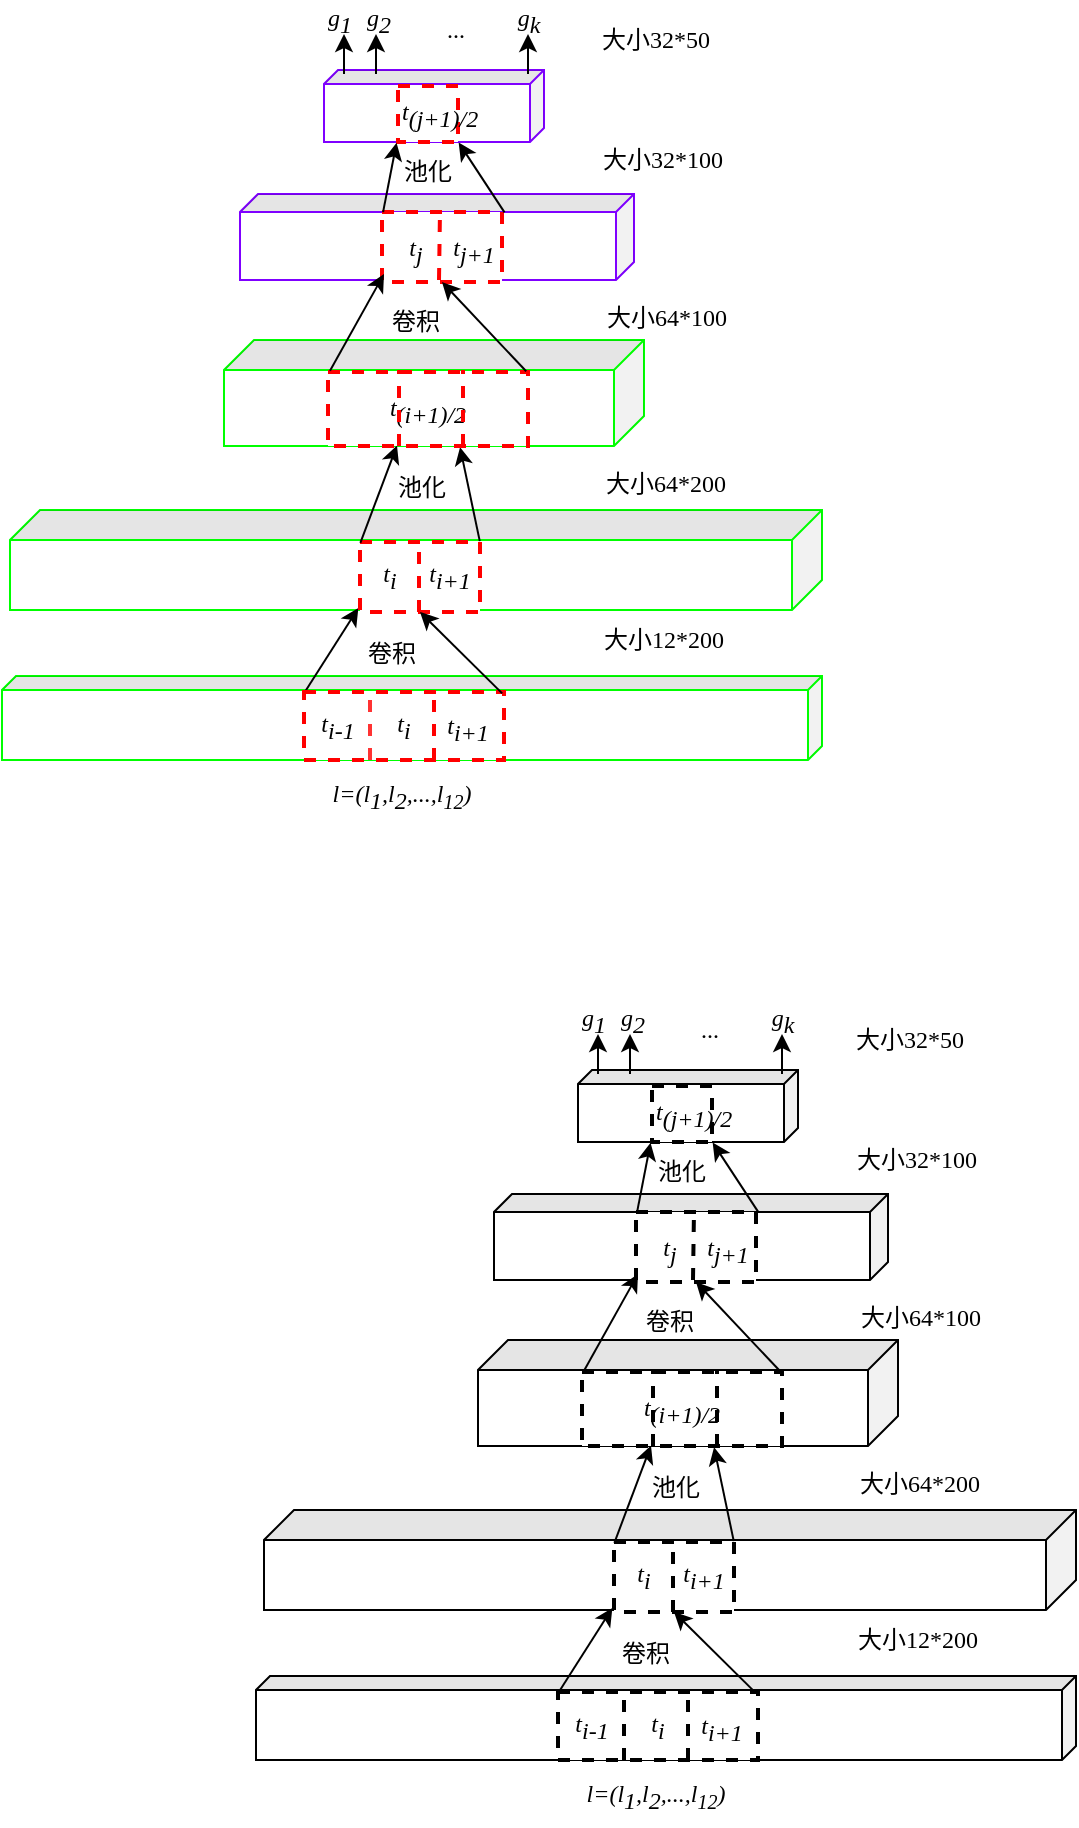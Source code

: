 <mxfile version="12.3.3" type="github" pages="1">
  <diagram id="xomN25JMLdnJ_QrAI-wc" name="Page-1">
    <mxGraphModel dx="1019" dy="519" grid="1" gridSize="10" guides="1" tooltips="1" connect="1" arrows="1" fold="1" page="1" pageScale="1" pageWidth="827" pageHeight="1169" math="0" shadow="0">
      <root>
        <mxCell id="0"/>
        <mxCell id="1" parent="0"/>
        <mxCell id="jfBKxEfQu9cr7d7Tc6k2-1" value="" style="shape=cube;whiteSpace=wrap;html=1;boundedLbl=1;backgroundOutline=1;darkOpacity=0.05;darkOpacity2=0.1;direction=south;size=7;fontFamily=Times New Roman;strokeColor=#000000;fontSize=12;" parent="1" vertex="1">
          <mxGeometry x="324" y="1578" width="410" height="42" as="geometry"/>
        </mxCell>
        <mxCell id="jfBKxEfQu9cr7d7Tc6k2-2" value="" style="shape=cube;whiteSpace=wrap;html=1;boundedLbl=1;backgroundOutline=1;darkOpacity=0.05;darkOpacity2=0.1;direction=south;size=15;fontFamily=Times New Roman;strokeColor=#000000;fontSize=12;" parent="1" vertex="1">
          <mxGeometry x="328" y="1495" width="406" height="50" as="geometry"/>
        </mxCell>
        <mxCell id="jfBKxEfQu9cr7d7Tc6k2-3" value="" style="endArrow=classic;html=1;fontFamily=Times New Roman;exitX=-0.003;exitY=0.033;exitDx=0;exitDy=0;exitPerimeter=0;entryX=0.98;entryY=0.571;entryDx=0;entryDy=0;entryPerimeter=0;fontSize=12;strokeColor=#000000;" parent="1" source="jfBKxEfQu9cr7d7Tc6k2-5" target="jfBKxEfQu9cr7d7Tc6k2-2" edge="1">
          <mxGeometry width="50" height="50" relative="1" as="geometry">
            <mxPoint x="475.2" y="1603.884" as="sourcePoint"/>
            <mxPoint x="504" y="1556" as="targetPoint"/>
          </mxGeometry>
        </mxCell>
        <mxCell id="jfBKxEfQu9cr7d7Tc6k2-5" value="&lt;i style=&quot;font-size: 12px;&quot;&gt;t&lt;sub style=&quot;font-size: 12px;&quot;&gt;i&lt;/sub&gt;&lt;/i&gt;" style="rounded=0;whiteSpace=wrap;html=1;dashed=1;fontFamily=Times New Roman;fontSize=12;strokeColor=#000000;strokeWidth=2;" parent="1" vertex="1">
          <mxGeometry x="475" y="1586" width="100" height="34" as="geometry"/>
        </mxCell>
        <mxCell id="jfBKxEfQu9cr7d7Tc6k2-18" value="&lt;font style=&quot;font-size: 12px;&quot;&gt;卷积&lt;/font&gt;" style="text;html=1;resizable=0;points=[];autosize=1;align=left;verticalAlign=top;spacingTop=-4;fontFamily=Times New Roman;fontSize=12;strokeColor=none;" parent="1" vertex="1">
          <mxGeometry x="505" y="1557" width="40" height="10" as="geometry"/>
        </mxCell>
        <mxCell id="jfBKxEfQu9cr7d7Tc6k2-20" value="" style="shape=cube;whiteSpace=wrap;html=1;boundedLbl=1;backgroundOutline=1;darkOpacity=0.05;darkOpacity2=0.1;direction=south;size=15;fontFamily=Times New Roman;fontSize=12;strokeColor=#000000;" parent="1" vertex="1">
          <mxGeometry x="435" y="1410" width="210" height="53" as="geometry"/>
        </mxCell>
        <mxCell id="jfBKxEfQu9cr7d7Tc6k2-22" value="" style="rounded=0;whiteSpace=wrap;html=1;dashed=1;fontFamily=Times New Roman;fontSize=12;strokeColor=#000000;strokeWidth=2;" parent="1" vertex="1">
          <mxGeometry x="503" y="1511" width="60" height="35" as="geometry"/>
        </mxCell>
        <mxCell id="jfBKxEfQu9cr7d7Tc6k2-23" value="" style="endArrow=none;dashed=1;html=1;fontFamily=Times New Roman;fontSize=12;strokeColor=#000000;strokeWidth=2;" parent="1" edge="1">
          <mxGeometry width="50" height="50" relative="1" as="geometry">
            <mxPoint x="532.5" y="1546" as="sourcePoint"/>
            <mxPoint x="532.5" y="1511" as="targetPoint"/>
          </mxGeometry>
        </mxCell>
        <mxCell id="jfBKxEfQu9cr7d7Tc6k2-27" value="&lt;font style=&quot;font-size: 12px;&quot;&gt;池化&lt;/font&gt;" style="text;html=1;resizable=0;points=[];autosize=1;align=left;verticalAlign=top;spacingTop=-4;fontFamily=Times New Roman;fontSize=12;strokeColor=none;" parent="1" vertex="1">
          <mxGeometry x="519.5" y="1474" width="40" height="10" as="geometry"/>
        </mxCell>
        <mxCell id="jfBKxEfQu9cr7d7Tc6k2-28" value="&lt;i style=&quot;font-size: 12px;&quot;&gt;t&lt;sub style=&quot;font-size: 12px;&quot;&gt;i-1&lt;/sub&gt;&lt;/i&gt;" style="text;html=1;strokeColor=none;fillColor=none;align=center;verticalAlign=middle;whiteSpace=wrap;rounded=0;dashed=1;fontFamily=Times New Roman;fontSize=12;" parent="1" vertex="1">
          <mxGeometry x="471.5" y="1593" width="40" height="20" as="geometry"/>
        </mxCell>
        <mxCell id="jfBKxEfQu9cr7d7Tc6k2-34" value="&lt;i style=&quot;font-size: 12px;&quot;&gt;t&lt;sub style=&quot;font-size: 12px;&quot;&gt;i&lt;/sub&gt;&lt;/i&gt;" style="text;html=1;strokeColor=none;fillColor=none;align=center;verticalAlign=middle;whiteSpace=wrap;rounded=0;dashed=1;fontFamily=Times New Roman;fontSize=12;" parent="1" vertex="1">
          <mxGeometry x="513" y="1518" width="10" height="20" as="geometry"/>
        </mxCell>
        <mxCell id="GcitMClPT5unUkETLewl-24" value="&lt;i style=&quot;font-size: 12px;&quot;&gt;t&lt;sub style=&quot;font-size: 12px;&quot;&gt;i+1&lt;/sub&gt;&lt;/i&gt;" style="text;html=1;strokeColor=none;fillColor=none;align=center;verticalAlign=middle;whiteSpace=wrap;rounded=0;dashed=1;fontFamily=Times New Roman;fontSize=12;" parent="1" vertex="1">
          <mxGeometry x="543" y="1518" width="10" height="20" as="geometry"/>
        </mxCell>
        <mxCell id="jfBKxEfQu9cr7d7Tc6k2-53" value="&lt;font style=&quot;font-size: 12px&quot;&gt;&lt;font style=&quot;font-size: 12px&quot;&gt;&lt;i style=&quot;font-size: 12px&quot;&gt;&lt;span style=&quot;font-size: 12px&quot;&gt;&amp;nbsp;l=(l&lt;/span&gt;&lt;sub style=&quot;font-size: 12px&quot;&gt;1&lt;/sub&gt;&lt;span style=&quot;font-size: 12px&quot;&gt;,l&lt;/span&gt;&lt;sub style=&quot;font-size: 12px&quot;&gt;2&lt;/sub&gt;&lt;span style=&quot;font-size: 12px&quot;&gt;,...,l&lt;/span&gt;&lt;span style=&quot;font-size: 12px&quot;&gt;&lt;sub&gt;12&lt;/sub&gt;&lt;/span&gt;&lt;/i&gt;&lt;/font&gt;&lt;i style=&quot;font-size: 12px&quot;&gt;)&lt;/i&gt;&lt;/font&gt;" style="text;html=1;strokeColor=none;fillColor=none;align=center;verticalAlign=middle;whiteSpace=wrap;rounded=0;dashed=1;fontFamily=Times New Roman;fontSize=12;" parent="1" vertex="1">
          <mxGeometry x="427.5" y="1622" width="189" height="31" as="geometry"/>
        </mxCell>
        <mxCell id="GcitMClPT5unUkETLewl-4" value="" style="endArrow=none;dashed=1;html=1;entryX=0.3;entryY=0;entryDx=0;entryDy=0;entryPerimeter=0;exitX=0.307;exitY=1.035;exitDx=0;exitDy=0;exitPerimeter=0;fontFamily=Times New Roman;fontSize=12;strokeColor=#000000;strokeWidth=2;" parent="1" edge="1">
          <mxGeometry width="50" height="50" relative="1" as="geometry">
            <mxPoint x="508" y="1620" as="sourcePoint"/>
            <mxPoint x="508" y="1585" as="targetPoint"/>
          </mxGeometry>
        </mxCell>
        <mxCell id="GcitMClPT5unUkETLewl-5" value="" style="endArrow=none;dashed=1;html=1;entryX=0.3;entryY=0;entryDx=0;entryDy=0;entryPerimeter=0;fontFamily=Times New Roman;fontSize=12;strokeColor=#000000;strokeWidth=2;" parent="1" edge="1">
          <mxGeometry width="50" height="50" relative="1" as="geometry">
            <mxPoint x="540" y="1620" as="sourcePoint"/>
            <mxPoint x="540" y="1585" as="targetPoint"/>
          </mxGeometry>
        </mxCell>
        <mxCell id="GcitMClPT5unUkETLewl-14" value="" style="endArrow=classic;html=1;fontFamily=Times New Roman;entryX=0.5;entryY=1;entryDx=0;entryDy=0;exitX=0.991;exitY=0.02;exitDx=0;exitDy=0;exitPerimeter=0;fontSize=12;strokeColor=#000000;" parent="1" source="jfBKxEfQu9cr7d7Tc6k2-5" target="jfBKxEfQu9cr7d7Tc6k2-22" edge="1">
          <mxGeometry width="50" height="50" relative="1" as="geometry">
            <mxPoint x="574" y="1594" as="sourcePoint"/>
            <mxPoint x="515" y="1566" as="targetPoint"/>
          </mxGeometry>
        </mxCell>
        <mxCell id="GcitMClPT5unUkETLewl-15" value="" style="endArrow=classic;html=1;fillColor=#ffffff;fontFamily=Times New Roman;fontSize=12;entryX=0.345;entryY=0.992;entryDx=0;entryDy=0;entryPerimeter=0;exitX=0.003;exitY=0.012;exitDx=0;exitDy=0;exitPerimeter=0;strokeColor=#000000;" parent="1" source="jfBKxEfQu9cr7d7Tc6k2-22" target="GcitMClPT5unUkETLewl-33" edge="1">
          <mxGeometry width="50" height="50" relative="1" as="geometry">
            <mxPoint x="503" y="1513" as="sourcePoint"/>
            <mxPoint x="520" y="1463" as="targetPoint"/>
          </mxGeometry>
        </mxCell>
        <mxCell id="GcitMClPT5unUkETLewl-16" value="" style="endArrow=classic;html=1;fillColor=#ffffff;fontFamily=Times New Roman;fontSize=12;entryX=1.011;entryY=0.438;entryDx=0;entryDy=0;entryPerimeter=0;exitX=0.998;exitY=-0.012;exitDx=0;exitDy=0;exitPerimeter=0;strokeColor=#000000;" parent="1" source="jfBKxEfQu9cr7d7Tc6k2-22" target="jfBKxEfQu9cr7d7Tc6k2-20" edge="1">
          <mxGeometry width="50" height="50" relative="1" as="geometry">
            <mxPoint x="654" y="1503" as="sourcePoint"/>
            <mxPoint x="704" y="1453" as="targetPoint"/>
          </mxGeometry>
        </mxCell>
        <mxCell id="GcitMClPT5unUkETLewl-26" value="&lt;i style=&quot;font-size: 12px;&quot;&gt;t&lt;sub style=&quot;font-size: 12px;&quot;&gt;i+1&lt;/sub&gt;&lt;/i&gt;" style="text;html=1;strokeColor=none;fillColor=none;align=center;verticalAlign=middle;whiteSpace=wrap;rounded=0;dashed=1;fontFamily=Times New Roman;fontSize=12;" parent="1" vertex="1">
          <mxGeometry x="552" y="1594" width="10" height="20" as="geometry"/>
        </mxCell>
        <mxCell id="GcitMClPT5unUkETLewl-31" value="" style="shape=cube;whiteSpace=wrap;html=1;boundedLbl=1;backgroundOutline=1;darkOpacity=0.05;darkOpacity2=0.1;direction=south;size=9;fontFamily=Times New Roman;strokeColor=#000000;fontSize=12;" parent="1" vertex="1">
          <mxGeometry x="443" y="1337" width="197" height="43" as="geometry"/>
        </mxCell>
        <mxCell id="GcitMClPT5unUkETLewl-32" value="" style="shape=cube;whiteSpace=wrap;html=1;boundedLbl=1;backgroundOutline=1;darkOpacity=0.05;darkOpacity2=0.1;direction=south;size=7;fontFamily=Times New Roman;strokeColor=#000000;fontSize=12;" parent="1" vertex="1">
          <mxGeometry x="485" y="1275" width="110" height="36" as="geometry"/>
        </mxCell>
        <mxCell id="GcitMClPT5unUkETLewl-33" value="&lt;i style=&quot;font-size: 12px;&quot;&gt;t&lt;/i&gt;&lt;i style=&quot;font-size: 12px;&quot;&gt;&lt;sub style=&quot;font-size: 12px;&quot;&gt;(i+1)/2&lt;/sub&gt;&lt;/i&gt;" style="rounded=0;whiteSpace=wrap;html=1;dashed=1;fontFamily=Times New Roman;fontSize=12;strokeColor=#000000;strokeWidth=2;" parent="1" vertex="1">
          <mxGeometry x="487" y="1426" width="100" height="37" as="geometry"/>
        </mxCell>
        <mxCell id="GcitMClPT5unUkETLewl-35" value="" style="endArrow=none;dashed=1;html=1;entryX=0.3;entryY=0;entryDx=0;entryDy=0;entryPerimeter=0;exitX=0.307;exitY=1.035;exitDx=0;exitDy=0;exitPerimeter=0;fontFamily=Times New Roman;fontSize=12;strokeColor=#000000;strokeWidth=2;" parent="1" edge="1">
          <mxGeometry width="50" height="50" relative="1" as="geometry">
            <mxPoint x="522.5" y="1463" as="sourcePoint"/>
            <mxPoint x="522.5" y="1425" as="targetPoint"/>
          </mxGeometry>
        </mxCell>
        <mxCell id="GcitMClPT5unUkETLewl-36" value="" style="endArrow=none;dashed=1;html=1;entryX=0.3;entryY=0;entryDx=0;entryDy=0;entryPerimeter=0;exitX=0.307;exitY=1.035;exitDx=0;exitDy=0;exitPerimeter=0;fontFamily=Times New Roman;fontSize=12;strokeColor=#000000;strokeWidth=2;" parent="1" edge="1">
          <mxGeometry width="50" height="50" relative="1" as="geometry">
            <mxPoint x="554.5" y="1463" as="sourcePoint"/>
            <mxPoint x="554.5" y="1425" as="targetPoint"/>
          </mxGeometry>
        </mxCell>
        <mxCell id="GcitMClPT5unUkETLewl-39" value="" style="rounded=0;whiteSpace=wrap;html=1;dashed=1;fontFamily=Times New Roman;fontSize=12;strokeColor=#000000;strokeWidth=2;" parent="1" vertex="1">
          <mxGeometry x="514" y="1346" width="60" height="35" as="geometry"/>
        </mxCell>
        <mxCell id="GcitMClPT5unUkETLewl-40" value="" style="endArrow=none;dashed=1;html=1;exitX=0.307;exitY=1.035;exitDx=0;exitDy=0;exitPerimeter=0;fontFamily=Times New Roman;fontSize=12;strokeColor=#000000;strokeWidth=2;" parent="1" edge="1">
          <mxGeometry width="50" height="50" relative="1" as="geometry">
            <mxPoint x="542.5" y="1380" as="sourcePoint"/>
            <mxPoint x="543" y="1345" as="targetPoint"/>
          </mxGeometry>
        </mxCell>
        <mxCell id="GcitMClPT5unUkETLewl-42" value="" style="rounded=0;whiteSpace=wrap;html=1;dashed=1;fontFamily=Times New Roman;fontSize=12;strokeColor=#000000;strokeWidth=2;" parent="1" vertex="1">
          <mxGeometry x="522" y="1283" width="30" height="28" as="geometry"/>
        </mxCell>
        <mxCell id="GcitMClPT5unUkETLewl-43" value="" style="endArrow=classic;html=1;strokeColor=#000000;strokeWidth=1;fillColor=#ffffff;fontFamily=Times New Roman;fontSize=12;exitX=0.01;exitY=-0.017;exitDx=0;exitDy=0;exitPerimeter=0;" parent="1" source="GcitMClPT5unUkETLewl-33" edge="1">
          <mxGeometry width="50" height="50" relative="1" as="geometry">
            <mxPoint x="489" y="1440" as="sourcePoint"/>
            <mxPoint x="515" y="1377" as="targetPoint"/>
          </mxGeometry>
        </mxCell>
        <mxCell id="GcitMClPT5unUkETLewl-44" value="" style="endArrow=classic;html=1;strokeColor=#000000;strokeWidth=1;fillColor=#ffffff;fontFamily=Times New Roman;fontSize=12;entryX=0.5;entryY=1;entryDx=0;entryDy=0;exitX=0.991;exitY=-0.01;exitDx=0;exitDy=0;exitPerimeter=0;" parent="1" source="GcitMClPT5unUkETLewl-33" target="GcitMClPT5unUkETLewl-39" edge="1">
          <mxGeometry width="50" height="50" relative="1" as="geometry">
            <mxPoint x="590" y="1441" as="sourcePoint"/>
            <mxPoint x="394" y="1377" as="targetPoint"/>
          </mxGeometry>
        </mxCell>
        <mxCell id="GcitMClPT5unUkETLewl-45" value="" style="endArrow=classic;html=1;strokeColor=#000000;strokeWidth=1;fillColor=#ffffff;fontFamily=Times New Roman;fontSize=12;exitX=0.009;exitY=0.001;exitDx=0;exitDy=0;exitPerimeter=0;entryX=-0.024;entryY=1.013;entryDx=0;entryDy=0;entryPerimeter=0;" parent="1" source="GcitMClPT5unUkETLewl-39" target="GcitMClPT5unUkETLewl-42" edge="1">
          <mxGeometry width="50" height="50" relative="1" as="geometry">
            <mxPoint x="644" y="1347" as="sourcePoint"/>
            <mxPoint x="694" y="1297" as="targetPoint"/>
          </mxGeometry>
        </mxCell>
        <mxCell id="GcitMClPT5unUkETLewl-46" value="" style="endArrow=classic;html=1;strokeColor=#000000;strokeWidth=1;fillColor=#ffffff;fontFamily=Times New Roman;fontSize=12;exitX=1.021;exitY=0.006;exitDx=0;exitDy=0;exitPerimeter=0;entryX=1.007;entryY=0.388;entryDx=0;entryDy=0;entryPerimeter=0;" parent="1" source="GcitMClPT5unUkETLewl-39" target="GcitMClPT5unUkETLewl-32" edge="1">
          <mxGeometry width="50" height="50" relative="1" as="geometry">
            <mxPoint x="694" y="1387" as="sourcePoint"/>
            <mxPoint x="744" y="1337" as="targetPoint"/>
          </mxGeometry>
        </mxCell>
        <mxCell id="GcitMClPT5unUkETLewl-47" value="&lt;font style=&quot;font-size: 12px;&quot;&gt;卷积&lt;/font&gt;" style="text;html=1;resizable=0;points=[];autosize=1;align=left;verticalAlign=top;spacingTop=-4;fontFamily=Times New Roman;fontSize=12;strokeColor=none;" parent="1" vertex="1">
          <mxGeometry x="516.5" y="1391" width="40" height="10" as="geometry"/>
        </mxCell>
        <mxCell id="GcitMClPT5unUkETLewl-48" value="&lt;font style=&quot;font-size: 12px;&quot;&gt;池化&lt;/font&gt;" style="text;html=1;resizable=0;points=[];autosize=1;align=left;verticalAlign=top;spacingTop=-4;fontFamily=Times New Roman;fontSize=12;strokeColor=none;" parent="1" vertex="1">
          <mxGeometry x="522.5" y="1316" width="40" height="10" as="geometry"/>
        </mxCell>
        <mxCell id="GcitMClPT5unUkETLewl-51" value="&lt;font style=&quot;font-size: 12px;&quot;&gt;大小64*200&lt;/font&gt;" style="text;html=1;strokeColor=none;fillColor=none;align=center;verticalAlign=middle;whiteSpace=wrap;rounded=0;shadow=0;glass=0;comic=0;labelBackgroundColor=none;fontFamily=Times New Roman;fontSize=12;" parent="1" vertex="1">
          <mxGeometry x="625" y="1464.5" width="62" height="35" as="geometry"/>
        </mxCell>
        <mxCell id="GcitMClPT5unUkETLewl-53" value="&lt;i style=&quot;font-size: 12px;&quot;&gt;t&lt;sub style=&quot;font-size: 12px;&quot;&gt;j&lt;/sub&gt;&lt;/i&gt;" style="text;html=1;strokeColor=none;fillColor=none;align=center;verticalAlign=middle;whiteSpace=wrap;rounded=0;shadow=0;glass=0;comic=0;labelBackgroundColor=none;fontFamily=Times New Roman;fontSize=12;" parent="1" vertex="1">
          <mxGeometry x="515.5" y="1354.5" width="30" height="20" as="geometry"/>
        </mxCell>
        <mxCell id="GcitMClPT5unUkETLewl-54" value="&lt;i style=&quot;font-size: 12px;&quot;&gt;t&lt;sub style=&quot;font-size: 12px;&quot;&gt;j+1&lt;/sub&gt;&lt;/i&gt;" style="text;html=1;strokeColor=none;fillColor=none;align=center;verticalAlign=middle;whiteSpace=wrap;rounded=0;shadow=0;glass=0;comic=0;labelBackgroundColor=none;fontFamily=Times New Roman;fontSize=12;" parent="1" vertex="1">
          <mxGeometry x="539.5" y="1354.5" width="40" height="20" as="geometry"/>
        </mxCell>
        <mxCell id="GcitMClPT5unUkETLewl-55" value="&lt;i style=&quot;font-size: 12px;&quot;&gt;t&lt;sub style=&quot;font-size: 12px;&quot;&gt;(j+1)/2&lt;/sub&gt;&lt;/i&gt;" style="text;html=1;fontSize=12;fontFamily=Times New Roman;strokeColor=none;" parent="1" vertex="1">
          <mxGeometry x="522" y="1282" width="50" height="38" as="geometry"/>
        </mxCell>
        <mxCell id="GcitMClPT5unUkETLewl-58" value="" style="endArrow=classic;html=1;strokeColor=#000000;strokeWidth=1;fillColor=#ffffff;fontFamily=Times New Roman;fontSize=12;" parent="1" edge="1">
          <mxGeometry width="50" height="50" relative="1" as="geometry">
            <mxPoint x="495" y="1277" as="sourcePoint"/>
            <mxPoint x="495" y="1257" as="targetPoint"/>
          </mxGeometry>
        </mxCell>
        <mxCell id="GcitMClPT5unUkETLewl-59" value="" style="endArrow=classic;html=1;strokeColor=#000000;strokeWidth=1;fillColor=#ffffff;fontFamily=Times New Roman;fontSize=12;" parent="1" edge="1">
          <mxGeometry width="50" height="50" relative="1" as="geometry">
            <mxPoint x="511.0" y="1277" as="sourcePoint"/>
            <mxPoint x="511.0" y="1257" as="targetPoint"/>
          </mxGeometry>
        </mxCell>
        <mxCell id="GcitMClPT5unUkETLewl-60" value="" style="endArrow=classic;html=1;strokeColor=#000000;strokeWidth=1;fillColor=#ffffff;fontFamily=Times New Roman;fontSize=12;" parent="1" edge="1">
          <mxGeometry width="50" height="50" relative="1" as="geometry">
            <mxPoint x="587.0" y="1277" as="sourcePoint"/>
            <mxPoint x="587.0" y="1257" as="targetPoint"/>
          </mxGeometry>
        </mxCell>
        <mxCell id="GcitMClPT5unUkETLewl-61" value="&lt;i style=&quot;font-size: 12px;&quot;&gt;g&lt;sub style=&quot;font-size: 12px;&quot;&gt;1&lt;/sub&gt;&lt;/i&gt;" style="text;html=1;strokeColor=none;fillColor=none;align=center;verticalAlign=middle;whiteSpace=wrap;rounded=0;shadow=0;glass=0;comic=0;labelBackgroundColor=none;fontFamily=Times New Roman;fontSize=12;" parent="1" vertex="1">
          <mxGeometry x="478" y="1240" width="30" height="20" as="geometry"/>
        </mxCell>
        <mxCell id="GcitMClPT5unUkETLewl-62" value="&lt;i style=&quot;font-size: 12px;&quot;&gt;g&lt;sub style=&quot;font-size: 12px;&quot;&gt;2&lt;br style=&quot;font-size: 12px;&quot;&gt;&lt;/sub&gt;&lt;/i&gt;" style="text;html=1;strokeColor=none;fillColor=none;align=center;verticalAlign=middle;whiteSpace=wrap;rounded=0;shadow=0;glass=0;comic=0;labelBackgroundColor=none;fontFamily=Times New Roman;fontSize=12;" parent="1" vertex="1">
          <mxGeometry x="503" y="1240" width="19" height="20" as="geometry"/>
        </mxCell>
        <mxCell id="GcitMClPT5unUkETLewl-64" value="&lt;i style=&quot;font-size: 12px;&quot;&gt;g&lt;sub style=&quot;font-size: 12px;&quot;&gt;k&lt;br style=&quot;font-size: 12px;&quot;&gt;&lt;/sub&gt;&lt;/i&gt;" style="text;html=1;strokeColor=none;fillColor=none;align=center;verticalAlign=middle;whiteSpace=wrap;rounded=0;shadow=0;glass=0;comic=0;labelBackgroundColor=none;fontFamily=Times New Roman;fontSize=12;" parent="1" vertex="1">
          <mxGeometry x="578.5" y="1240" width="17" height="20" as="geometry"/>
        </mxCell>
        <mxCell id="GcitMClPT5unUkETLewl-66" value="&lt;font style=&quot;font-size: 12px;&quot;&gt;...&lt;/font&gt;" style="text;html=1;strokeColor=none;fillColor=none;align=center;verticalAlign=middle;whiteSpace=wrap;rounded=0;shadow=0;glass=0;comic=0;labelBackgroundColor=none;fontFamily=Times New Roman;fontSize=12;" parent="1" vertex="1">
          <mxGeometry x="535.5" y="1247" width="30" height="15" as="geometry"/>
        </mxCell>
        <mxCell id="GcitMClPT5unUkETLewl-67" value="&lt;font style=&quot;font-size: 12px;&quot;&gt;大小12*200&lt;/font&gt;" style="text;html=1;fontSize=12;fontFamily=Times New Roman;strokeColor=none;" parent="1" vertex="1">
          <mxGeometry x="623" y="1546" width="68" height="25" as="geometry"/>
        </mxCell>
        <mxCell id="GcitMClPT5unUkETLewl-68" value="&lt;font style=&quot;font-size: 12px;&quot;&gt;大小64*100&lt;/font&gt;" style="text;html=1;strokeColor=none;fillColor=none;align=center;verticalAlign=middle;whiteSpace=wrap;rounded=0;shadow=0;glass=0;comic=0;labelBackgroundColor=none;fontFamily=Times New Roman;fontSize=12;" parent="1" vertex="1">
          <mxGeometry x="607.5" y="1381" width="97" height="35" as="geometry"/>
        </mxCell>
        <mxCell id="GcitMClPT5unUkETLewl-69" value="&lt;font style=&quot;font-size: 12px;&quot;&gt;大小32*100&lt;/font&gt;" style="text;html=1;strokeColor=none;fillColor=none;align=center;verticalAlign=middle;whiteSpace=wrap;rounded=0;shadow=0;glass=0;comic=0;labelBackgroundColor=none;fontFamily=Times New Roman;fontSize=12;" parent="1" vertex="1">
          <mxGeometry x="605.5" y="1302" width="97" height="35" as="geometry"/>
        </mxCell>
        <mxCell id="GcitMClPT5unUkETLewl-70" value="&lt;font style=&quot;font-size: 12px;&quot;&gt;大小32*50&lt;/font&gt;" style="text;html=1;strokeColor=none;fillColor=none;align=center;verticalAlign=middle;whiteSpace=wrap;rounded=0;shadow=0;glass=0;comic=0;labelBackgroundColor=none;fontFamily=Times New Roman;fontSize=12;" parent="1" vertex="1">
          <mxGeometry x="619.5" y="1242.5" width="62" height="35" as="geometry"/>
        </mxCell>
        <mxCell id="2TXswu2r6WJ3RSh1Z9Y_-97" value="" style="shape=cube;whiteSpace=wrap;html=1;boundedLbl=1;backgroundOutline=1;darkOpacity=0.05;darkOpacity2=0.1;direction=south;size=7;fontFamily=Times New Roman;strokeColor=#00FF00;fontSize=12;" parent="1" vertex="1">
          <mxGeometry x="197" y="1078" width="410" height="42" as="geometry"/>
        </mxCell>
        <mxCell id="2TXswu2r6WJ3RSh1Z9Y_-98" value="" style="shape=cube;whiteSpace=wrap;html=1;boundedLbl=1;backgroundOutline=1;darkOpacity=0.05;darkOpacity2=0.1;direction=south;size=15;fontFamily=Times New Roman;strokeColor=#00FF00;fontSize=12;" parent="1" vertex="1">
          <mxGeometry x="201" y="995" width="406" height="50" as="geometry"/>
        </mxCell>
        <mxCell id="2TXswu2r6WJ3RSh1Z9Y_-99" value="" style="endArrow=classic;html=1;fontFamily=Times New Roman;exitX=-0.003;exitY=0.033;exitDx=0;exitDy=0;exitPerimeter=0;entryX=0.98;entryY=0.571;entryDx=0;entryDy=0;entryPerimeter=0;fontSize=12;" parent="1" source="2TXswu2r6WJ3RSh1Z9Y_-100" target="2TXswu2r6WJ3RSh1Z9Y_-98" edge="1">
          <mxGeometry width="50" height="50" relative="1" as="geometry">
            <mxPoint x="348.2" y="1103.884" as="sourcePoint"/>
            <mxPoint x="377" y="1056" as="targetPoint"/>
          </mxGeometry>
        </mxCell>
        <mxCell id="2TXswu2r6WJ3RSh1Z9Y_-100" value="&lt;i style=&quot;font-size: 12px;&quot;&gt;t&lt;sub style=&quot;font-size: 12px;&quot;&gt;i&lt;/sub&gt;&lt;/i&gt;" style="rounded=0;whiteSpace=wrap;html=1;dashed=1;fontFamily=Times New Roman;fontSize=12;strokeColor=#FF0000;strokeWidth=2;" parent="1" vertex="1">
          <mxGeometry x="348" y="1086" width="100" height="34" as="geometry"/>
        </mxCell>
        <mxCell id="2TXswu2r6WJ3RSh1Z9Y_-101" value="&lt;font style=&quot;font-size: 12px;&quot;&gt;卷积&lt;/font&gt;" style="text;html=1;resizable=0;points=[];autosize=1;align=left;verticalAlign=top;spacingTop=-4;fontFamily=Times New Roman;fontSize=12;" parent="1" vertex="1">
          <mxGeometry x="378" y="1057" width="40" height="10" as="geometry"/>
        </mxCell>
        <mxCell id="2TXswu2r6WJ3RSh1Z9Y_-102" value="" style="shape=cube;whiteSpace=wrap;html=1;boundedLbl=1;backgroundOutline=1;darkOpacity=0.05;darkOpacity2=0.1;direction=south;size=15;fontFamily=Times New Roman;fontSize=12;strokeColor=#00FF00;" parent="1" vertex="1">
          <mxGeometry x="308" y="910" width="210" height="53" as="geometry"/>
        </mxCell>
        <mxCell id="2TXswu2r6WJ3RSh1Z9Y_-103" value="" style="rounded=0;whiteSpace=wrap;html=1;dashed=1;fontFamily=Times New Roman;fontSize=12;strokeColor=#FF0000;strokeWidth=2;" parent="1" vertex="1">
          <mxGeometry x="376" y="1011" width="60" height="35" as="geometry"/>
        </mxCell>
        <mxCell id="2TXswu2r6WJ3RSh1Z9Y_-104" value="" style="endArrow=none;dashed=1;html=1;fontFamily=Times New Roman;fontSize=12;strokeColor=#FF0000;strokeWidth=2;" parent="1" edge="1">
          <mxGeometry width="50" height="50" relative="1" as="geometry">
            <mxPoint x="405.5" y="1046" as="sourcePoint"/>
            <mxPoint x="405.5" y="1011" as="targetPoint"/>
          </mxGeometry>
        </mxCell>
        <mxCell id="2TXswu2r6WJ3RSh1Z9Y_-105" value="&lt;font style=&quot;font-size: 12px;&quot;&gt;池化&lt;/font&gt;" style="text;html=1;resizable=0;points=[];autosize=1;align=left;verticalAlign=top;spacingTop=-4;fontFamily=Times New Roman;fontSize=12;" parent="1" vertex="1">
          <mxGeometry x="392.5" y="974" width="40" height="10" as="geometry"/>
        </mxCell>
        <mxCell id="2TXswu2r6WJ3RSh1Z9Y_-106" value="&lt;i style=&quot;font-size: 12px;&quot;&gt;t&lt;sub style=&quot;font-size: 12px;&quot;&gt;i-1&lt;/sub&gt;&lt;/i&gt;" style="text;html=1;strokeColor=none;fillColor=none;align=center;verticalAlign=middle;whiteSpace=wrap;rounded=0;dashed=1;fontFamily=Times New Roman;fontSize=12;" parent="1" vertex="1">
          <mxGeometry x="344.5" y="1093" width="40" height="20" as="geometry"/>
        </mxCell>
        <mxCell id="2TXswu2r6WJ3RSh1Z9Y_-107" value="&lt;i style=&quot;font-size: 12px;&quot;&gt;t&lt;sub style=&quot;font-size: 12px;&quot;&gt;i&lt;/sub&gt;&lt;/i&gt;" style="text;html=1;strokeColor=none;fillColor=none;align=center;verticalAlign=middle;whiteSpace=wrap;rounded=0;dashed=1;fontFamily=Times New Roman;fontSize=12;" parent="1" vertex="1">
          <mxGeometry x="386" y="1018" width="10" height="20" as="geometry"/>
        </mxCell>
        <mxCell id="2TXswu2r6WJ3RSh1Z9Y_-108" value="&lt;i style=&quot;font-size: 12px;&quot;&gt;t&lt;sub style=&quot;font-size: 12px;&quot;&gt;i+1&lt;/sub&gt;&lt;/i&gt;" style="text;html=1;strokeColor=none;fillColor=none;align=center;verticalAlign=middle;whiteSpace=wrap;rounded=0;dashed=1;fontFamily=Times New Roman;fontSize=12;" parent="1" vertex="1">
          <mxGeometry x="416" y="1018" width="10" height="20" as="geometry"/>
        </mxCell>
        <mxCell id="2TXswu2r6WJ3RSh1Z9Y_-109" value="&lt;font style=&quot;font-size: 12px&quot;&gt;&lt;font style=&quot;font-size: 12px&quot;&gt;&lt;i style=&quot;font-size: 12px&quot;&gt;&lt;span style=&quot;font-size: 12px&quot;&gt;&amp;nbsp;l=(l&lt;/span&gt;&lt;sub style=&quot;font-size: 12px&quot;&gt;1&lt;/sub&gt;&lt;span style=&quot;font-size: 12px&quot;&gt;,l&lt;/span&gt;&lt;sub style=&quot;font-size: 12px&quot;&gt;2&lt;/sub&gt;&lt;span style=&quot;font-size: 12px&quot;&gt;,...,l&lt;/span&gt;&lt;span style=&quot;font-size: 12px&quot;&gt;&lt;sub&gt;12&lt;/sub&gt;&lt;/span&gt;&lt;/i&gt;&lt;/font&gt;&lt;i style=&quot;font-size: 12px&quot;&gt;)&lt;/i&gt;&lt;/font&gt;" style="text;html=1;strokeColor=none;fillColor=none;align=center;verticalAlign=middle;whiteSpace=wrap;rounded=0;dashed=1;fontFamily=Times New Roman;fontSize=12;" parent="1" vertex="1">
          <mxGeometry x="300.5" y="1122" width="189" height="31" as="geometry"/>
        </mxCell>
        <mxCell id="2TXswu2r6WJ3RSh1Z9Y_-110" value="" style="endArrow=none;dashed=1;html=1;entryX=0.3;entryY=0;entryDx=0;entryDy=0;entryPerimeter=0;exitX=0.307;exitY=1.035;exitDx=0;exitDy=0;exitPerimeter=0;fontFamily=Times New Roman;fontSize=12;strokeColor=#FF3333;strokeWidth=2;" parent="1" edge="1">
          <mxGeometry width="50" height="50" relative="1" as="geometry">
            <mxPoint x="381" y="1120" as="sourcePoint"/>
            <mxPoint x="381" y="1085" as="targetPoint"/>
          </mxGeometry>
        </mxCell>
        <mxCell id="2TXswu2r6WJ3RSh1Z9Y_-111" value="" style="endArrow=none;dashed=1;html=1;entryX=0.3;entryY=0;entryDx=0;entryDy=0;entryPerimeter=0;fontFamily=Times New Roman;fontSize=12;strokeColor=#FF0000;strokeWidth=2;" parent="1" edge="1">
          <mxGeometry width="50" height="50" relative="1" as="geometry">
            <mxPoint x="413" y="1120" as="sourcePoint"/>
            <mxPoint x="413" y="1085" as="targetPoint"/>
          </mxGeometry>
        </mxCell>
        <mxCell id="2TXswu2r6WJ3RSh1Z9Y_-112" value="" style="endArrow=classic;html=1;fontFamily=Times New Roman;entryX=0.5;entryY=1;entryDx=0;entryDy=0;exitX=0.991;exitY=0.02;exitDx=0;exitDy=0;exitPerimeter=0;fontSize=12;" parent="1" source="2TXswu2r6WJ3RSh1Z9Y_-100" target="2TXswu2r6WJ3RSh1Z9Y_-103" edge="1">
          <mxGeometry width="50" height="50" relative="1" as="geometry">
            <mxPoint x="447" y="1094" as="sourcePoint"/>
            <mxPoint x="388" y="1066" as="targetPoint"/>
          </mxGeometry>
        </mxCell>
        <mxCell id="2TXswu2r6WJ3RSh1Z9Y_-113" value="" style="endArrow=classic;html=1;fillColor=#ffffff;fontFamily=Times New Roman;fontSize=12;entryX=0.345;entryY=0.992;entryDx=0;entryDy=0;entryPerimeter=0;exitX=0.003;exitY=0.012;exitDx=0;exitDy=0;exitPerimeter=0;" parent="1" source="2TXswu2r6WJ3RSh1Z9Y_-103" target="2TXswu2r6WJ3RSh1Z9Y_-118" edge="1">
          <mxGeometry width="50" height="50" relative="1" as="geometry">
            <mxPoint x="376" y="1013" as="sourcePoint"/>
            <mxPoint x="393" y="963" as="targetPoint"/>
          </mxGeometry>
        </mxCell>
        <mxCell id="2TXswu2r6WJ3RSh1Z9Y_-114" value="" style="endArrow=classic;html=1;fillColor=#ffffff;fontFamily=Times New Roman;fontSize=12;entryX=1.011;entryY=0.438;entryDx=0;entryDy=0;entryPerimeter=0;exitX=0.998;exitY=-0.012;exitDx=0;exitDy=0;exitPerimeter=0;" parent="1" source="2TXswu2r6WJ3RSh1Z9Y_-103" target="2TXswu2r6WJ3RSh1Z9Y_-102" edge="1">
          <mxGeometry width="50" height="50" relative="1" as="geometry">
            <mxPoint x="527" y="1003" as="sourcePoint"/>
            <mxPoint x="577" y="953" as="targetPoint"/>
          </mxGeometry>
        </mxCell>
        <mxCell id="2TXswu2r6WJ3RSh1Z9Y_-115" value="&lt;i style=&quot;font-size: 12px;&quot;&gt;t&lt;sub style=&quot;font-size: 12px;&quot;&gt;i+1&lt;/sub&gt;&lt;/i&gt;" style="text;html=1;strokeColor=none;fillColor=none;align=center;verticalAlign=middle;whiteSpace=wrap;rounded=0;dashed=1;fontFamily=Times New Roman;fontSize=12;" parent="1" vertex="1">
          <mxGeometry x="425" y="1094" width="10" height="20" as="geometry"/>
        </mxCell>
        <mxCell id="2TXswu2r6WJ3RSh1Z9Y_-116" value="" style="shape=cube;whiteSpace=wrap;html=1;boundedLbl=1;backgroundOutline=1;darkOpacity=0.05;darkOpacity2=0.1;direction=south;size=9;fontFamily=Times New Roman;strokeColor=#7F00FF;fontSize=12;" parent="1" vertex="1">
          <mxGeometry x="316" y="837" width="197" height="43" as="geometry"/>
        </mxCell>
        <mxCell id="2TXswu2r6WJ3RSh1Z9Y_-117" value="" style="shape=cube;whiteSpace=wrap;html=1;boundedLbl=1;backgroundOutline=1;darkOpacity=0.05;darkOpacity2=0.1;direction=south;size=7;fontFamily=Times New Roman;strokeColor=#7F00FF;fontSize=12;" parent="1" vertex="1">
          <mxGeometry x="358" y="775" width="110" height="36" as="geometry"/>
        </mxCell>
        <mxCell id="2TXswu2r6WJ3RSh1Z9Y_-118" value="&lt;i style=&quot;font-size: 12px;&quot;&gt;t&lt;/i&gt;&lt;i style=&quot;font-size: 12px;&quot;&gt;&lt;sub style=&quot;font-size: 12px;&quot;&gt;(i+1)/2&lt;/sub&gt;&lt;/i&gt;" style="rounded=0;whiteSpace=wrap;html=1;dashed=1;fontFamily=Times New Roman;fontSize=12;strokeColor=#FF0000;strokeWidth=2;" parent="1" vertex="1">
          <mxGeometry x="360" y="926" width="100" height="37" as="geometry"/>
        </mxCell>
        <mxCell id="2TXswu2r6WJ3RSh1Z9Y_-119" value="" style="endArrow=none;dashed=1;html=1;entryX=0.3;entryY=0;entryDx=0;entryDy=0;entryPerimeter=0;exitX=0.307;exitY=1.035;exitDx=0;exitDy=0;exitPerimeter=0;fontFamily=Times New Roman;fontSize=12;strokeColor=#FF0000;strokeWidth=2;" parent="1" edge="1">
          <mxGeometry width="50" height="50" relative="1" as="geometry">
            <mxPoint x="395.5" y="963" as="sourcePoint"/>
            <mxPoint x="395.5" y="925" as="targetPoint"/>
          </mxGeometry>
        </mxCell>
        <mxCell id="2TXswu2r6WJ3RSh1Z9Y_-120" value="" style="endArrow=none;dashed=1;html=1;entryX=0.3;entryY=0;entryDx=0;entryDy=0;entryPerimeter=0;exitX=0.307;exitY=1.035;exitDx=0;exitDy=0;exitPerimeter=0;fontFamily=Times New Roman;fontSize=12;strokeColor=#FF0000;strokeWidth=2;" parent="1" edge="1">
          <mxGeometry width="50" height="50" relative="1" as="geometry">
            <mxPoint x="427.5" y="963" as="sourcePoint"/>
            <mxPoint x="427.5" y="925" as="targetPoint"/>
          </mxGeometry>
        </mxCell>
        <mxCell id="2TXswu2r6WJ3RSh1Z9Y_-121" value="" style="rounded=0;whiteSpace=wrap;html=1;dashed=1;fontFamily=Times New Roman;fontSize=12;strokeColor=#FF0000;strokeWidth=2;" parent="1" vertex="1">
          <mxGeometry x="387" y="846" width="60" height="35" as="geometry"/>
        </mxCell>
        <mxCell id="2TXswu2r6WJ3RSh1Z9Y_-122" value="" style="endArrow=none;dashed=1;html=1;exitX=0.307;exitY=1.035;exitDx=0;exitDy=0;exitPerimeter=0;fontFamily=Times New Roman;fontSize=12;strokeColor=#FF0000;strokeWidth=2;" parent="1" edge="1">
          <mxGeometry width="50" height="50" relative="1" as="geometry">
            <mxPoint x="415.5" y="880" as="sourcePoint"/>
            <mxPoint x="416" y="845" as="targetPoint"/>
          </mxGeometry>
        </mxCell>
        <mxCell id="2TXswu2r6WJ3RSh1Z9Y_-123" value="" style="rounded=0;whiteSpace=wrap;html=1;dashed=1;fontFamily=Times New Roman;fontSize=12;strokeColor=#FF0000;strokeWidth=2;" parent="1" vertex="1">
          <mxGeometry x="395" y="783" width="30" height="28" as="geometry"/>
        </mxCell>
        <mxCell id="2TXswu2r6WJ3RSh1Z9Y_-124" value="" style="endArrow=classic;html=1;strokeColor=#000000;strokeWidth=1;fillColor=#ffffff;fontFamily=Times New Roman;fontSize=12;exitX=0.01;exitY=-0.017;exitDx=0;exitDy=0;exitPerimeter=0;" parent="1" source="2TXswu2r6WJ3RSh1Z9Y_-118" edge="1">
          <mxGeometry width="50" height="50" relative="1" as="geometry">
            <mxPoint x="362" y="940" as="sourcePoint"/>
            <mxPoint x="388" y="877" as="targetPoint"/>
          </mxGeometry>
        </mxCell>
        <mxCell id="2TXswu2r6WJ3RSh1Z9Y_-125" value="" style="endArrow=classic;html=1;strokeColor=#000000;strokeWidth=1;fillColor=#ffffff;fontFamily=Times New Roman;fontSize=12;entryX=0.5;entryY=1;entryDx=0;entryDy=0;exitX=0.991;exitY=-0.01;exitDx=0;exitDy=0;exitPerimeter=0;" parent="1" source="2TXswu2r6WJ3RSh1Z9Y_-118" target="2TXswu2r6WJ3RSh1Z9Y_-121" edge="1">
          <mxGeometry width="50" height="50" relative="1" as="geometry">
            <mxPoint x="463" y="941" as="sourcePoint"/>
            <mxPoint x="267" y="877" as="targetPoint"/>
          </mxGeometry>
        </mxCell>
        <mxCell id="2TXswu2r6WJ3RSh1Z9Y_-126" value="" style="endArrow=classic;html=1;strokeColor=#000000;strokeWidth=1;fillColor=#ffffff;fontFamily=Times New Roman;fontSize=12;exitX=0.009;exitY=0.001;exitDx=0;exitDy=0;exitPerimeter=0;entryX=-0.024;entryY=1.013;entryDx=0;entryDy=0;entryPerimeter=0;" parent="1" source="2TXswu2r6WJ3RSh1Z9Y_-121" target="2TXswu2r6WJ3RSh1Z9Y_-123" edge="1">
          <mxGeometry width="50" height="50" relative="1" as="geometry">
            <mxPoint x="517" y="847" as="sourcePoint"/>
            <mxPoint x="567" y="797" as="targetPoint"/>
          </mxGeometry>
        </mxCell>
        <mxCell id="2TXswu2r6WJ3RSh1Z9Y_-127" value="" style="endArrow=classic;html=1;strokeColor=#000000;strokeWidth=1;fillColor=#ffffff;fontFamily=Times New Roman;fontSize=12;exitX=1.021;exitY=0.006;exitDx=0;exitDy=0;exitPerimeter=0;entryX=1.007;entryY=0.388;entryDx=0;entryDy=0;entryPerimeter=0;" parent="1" source="2TXswu2r6WJ3RSh1Z9Y_-121" target="2TXswu2r6WJ3RSh1Z9Y_-117" edge="1">
          <mxGeometry width="50" height="50" relative="1" as="geometry">
            <mxPoint x="567" y="887" as="sourcePoint"/>
            <mxPoint x="617" y="837" as="targetPoint"/>
          </mxGeometry>
        </mxCell>
        <mxCell id="2TXswu2r6WJ3RSh1Z9Y_-128" value="&lt;font style=&quot;font-size: 12px;&quot;&gt;卷积&lt;/font&gt;" style="text;html=1;resizable=0;points=[];autosize=1;align=left;verticalAlign=top;spacingTop=-4;fontFamily=Times New Roman;fontSize=12;" parent="1" vertex="1">
          <mxGeometry x="389.5" y="891" width="40" height="10" as="geometry"/>
        </mxCell>
        <mxCell id="2TXswu2r6WJ3RSh1Z9Y_-129" value="&lt;font style=&quot;font-size: 12px;&quot;&gt;池化&lt;/font&gt;" style="text;html=1;resizable=0;points=[];autosize=1;align=left;verticalAlign=top;spacingTop=-4;fontFamily=Times New Roman;fontSize=12;" parent="1" vertex="1">
          <mxGeometry x="395.5" y="816" width="40" height="10" as="geometry"/>
        </mxCell>
        <mxCell id="2TXswu2r6WJ3RSh1Z9Y_-130" value="&lt;font style=&quot;font-size: 12px;&quot;&gt;大小64*200&lt;/font&gt;" style="text;html=1;strokeColor=none;fillColor=none;align=center;verticalAlign=middle;whiteSpace=wrap;rounded=0;shadow=0;glass=0;comic=0;labelBackgroundColor=none;fontFamily=Times New Roman;fontSize=12;" parent="1" vertex="1">
          <mxGeometry x="498" y="964.5" width="62" height="35" as="geometry"/>
        </mxCell>
        <mxCell id="2TXswu2r6WJ3RSh1Z9Y_-131" value="&lt;i style=&quot;font-size: 12px;&quot;&gt;t&lt;sub style=&quot;font-size: 12px;&quot;&gt;j&lt;/sub&gt;&lt;/i&gt;" style="text;html=1;strokeColor=none;fillColor=none;align=center;verticalAlign=middle;whiteSpace=wrap;rounded=0;shadow=0;glass=0;comic=0;labelBackgroundColor=none;fontFamily=Times New Roman;fontSize=12;" parent="1" vertex="1">
          <mxGeometry x="388.5" y="854.5" width="30" height="20" as="geometry"/>
        </mxCell>
        <mxCell id="2TXswu2r6WJ3RSh1Z9Y_-132" value="&lt;i style=&quot;font-size: 12px;&quot;&gt;t&lt;sub style=&quot;font-size: 12px;&quot;&gt;j+1&lt;/sub&gt;&lt;/i&gt;" style="text;html=1;strokeColor=none;fillColor=none;align=center;verticalAlign=middle;whiteSpace=wrap;rounded=0;shadow=0;glass=0;comic=0;labelBackgroundColor=none;fontFamily=Times New Roman;fontSize=12;" parent="1" vertex="1">
          <mxGeometry x="412.5" y="854.5" width="40" height="20" as="geometry"/>
        </mxCell>
        <mxCell id="2TXswu2r6WJ3RSh1Z9Y_-133" value="&lt;i style=&quot;font-size: 12px;&quot;&gt;t&lt;sub style=&quot;font-size: 12px;&quot;&gt;(j+1)/2&lt;/sub&gt;&lt;/i&gt;" style="text;html=1;fontSize=12;fontFamily=Times New Roman;" parent="1" vertex="1">
          <mxGeometry x="395" y="782" width="50" height="38" as="geometry"/>
        </mxCell>
        <mxCell id="2TXswu2r6WJ3RSh1Z9Y_-134" value="" style="endArrow=classic;html=1;strokeColor=#000000;strokeWidth=1;fillColor=#ffffff;fontFamily=Times New Roman;fontSize=12;" parent="1" edge="1">
          <mxGeometry width="50" height="50" relative="1" as="geometry">
            <mxPoint x="368" y="777" as="sourcePoint"/>
            <mxPoint x="368" y="757" as="targetPoint"/>
          </mxGeometry>
        </mxCell>
        <mxCell id="2TXswu2r6WJ3RSh1Z9Y_-135" value="" style="endArrow=classic;html=1;strokeColor=#000000;strokeWidth=1;fillColor=#ffffff;fontFamily=Times New Roman;fontSize=12;" parent="1" edge="1">
          <mxGeometry width="50" height="50" relative="1" as="geometry">
            <mxPoint x="384.0" y="777" as="sourcePoint"/>
            <mxPoint x="384.0" y="757" as="targetPoint"/>
          </mxGeometry>
        </mxCell>
        <mxCell id="2TXswu2r6WJ3RSh1Z9Y_-136" value="" style="endArrow=classic;html=1;strokeColor=#000000;strokeWidth=1;fillColor=#ffffff;fontFamily=Times New Roman;fontSize=12;" parent="1" edge="1">
          <mxGeometry width="50" height="50" relative="1" as="geometry">
            <mxPoint x="460.0" y="777" as="sourcePoint"/>
            <mxPoint x="460.0" y="757" as="targetPoint"/>
          </mxGeometry>
        </mxCell>
        <mxCell id="2TXswu2r6WJ3RSh1Z9Y_-137" value="&lt;i style=&quot;font-size: 12px;&quot;&gt;g&lt;sub style=&quot;font-size: 12px;&quot;&gt;1&lt;/sub&gt;&lt;/i&gt;" style="text;html=1;strokeColor=none;fillColor=none;align=center;verticalAlign=middle;whiteSpace=wrap;rounded=0;shadow=0;glass=0;comic=0;labelBackgroundColor=none;fontFamily=Times New Roman;fontSize=12;" parent="1" vertex="1">
          <mxGeometry x="351" y="740" width="30" height="20" as="geometry"/>
        </mxCell>
        <mxCell id="2TXswu2r6WJ3RSh1Z9Y_-138" value="&lt;i style=&quot;font-size: 12px;&quot;&gt;g&lt;sub style=&quot;font-size: 12px;&quot;&gt;2&lt;br style=&quot;font-size: 12px;&quot;&gt;&lt;/sub&gt;&lt;/i&gt;" style="text;html=1;strokeColor=none;fillColor=none;align=center;verticalAlign=middle;whiteSpace=wrap;rounded=0;shadow=0;glass=0;comic=0;labelBackgroundColor=none;fontFamily=Times New Roman;fontSize=12;" parent="1" vertex="1">
          <mxGeometry x="376" y="740" width="19" height="20" as="geometry"/>
        </mxCell>
        <mxCell id="2TXswu2r6WJ3RSh1Z9Y_-139" value="&lt;i style=&quot;font-size: 12px;&quot;&gt;g&lt;sub style=&quot;font-size: 12px;&quot;&gt;k&lt;br style=&quot;font-size: 12px;&quot;&gt;&lt;/sub&gt;&lt;/i&gt;" style="text;html=1;strokeColor=none;fillColor=none;align=center;verticalAlign=middle;whiteSpace=wrap;rounded=0;shadow=0;glass=0;comic=0;labelBackgroundColor=none;fontFamily=Times New Roman;fontSize=12;" parent="1" vertex="1">
          <mxGeometry x="451.5" y="740" width="17" height="20" as="geometry"/>
        </mxCell>
        <mxCell id="2TXswu2r6WJ3RSh1Z9Y_-140" value="&lt;font style=&quot;font-size: 12px;&quot;&gt;...&lt;/font&gt;" style="text;html=1;strokeColor=none;fillColor=none;align=center;verticalAlign=middle;whiteSpace=wrap;rounded=0;shadow=0;glass=0;comic=0;labelBackgroundColor=none;fontFamily=Times New Roman;fontSize=12;" parent="1" vertex="1">
          <mxGeometry x="408.5" y="747" width="30" height="15" as="geometry"/>
        </mxCell>
        <mxCell id="2TXswu2r6WJ3RSh1Z9Y_-141" value="&lt;font style=&quot;font-size: 12px;&quot;&gt;大小12*200&lt;/font&gt;" style="text;html=1;fontSize=12;fontFamily=Times New Roman;" parent="1" vertex="1">
          <mxGeometry x="496" y="1046" width="68" height="25" as="geometry"/>
        </mxCell>
        <mxCell id="2TXswu2r6WJ3RSh1Z9Y_-142" value="&lt;font style=&quot;font-size: 12px;&quot;&gt;大小64*100&lt;/font&gt;" style="text;html=1;strokeColor=none;fillColor=none;align=center;verticalAlign=middle;whiteSpace=wrap;rounded=0;shadow=0;glass=0;comic=0;labelBackgroundColor=none;fontFamily=Times New Roman;fontSize=12;" parent="1" vertex="1">
          <mxGeometry x="480.5" y="881" width="97" height="35" as="geometry"/>
        </mxCell>
        <mxCell id="2TXswu2r6WJ3RSh1Z9Y_-143" value="&lt;font style=&quot;font-size: 12px;&quot;&gt;大小32*100&lt;/font&gt;" style="text;html=1;strokeColor=none;fillColor=none;align=center;verticalAlign=middle;whiteSpace=wrap;rounded=0;shadow=0;glass=0;comic=0;labelBackgroundColor=none;fontFamily=Times New Roman;fontSize=12;" parent="1" vertex="1">
          <mxGeometry x="478.5" y="802" width="97" height="35" as="geometry"/>
        </mxCell>
        <mxCell id="2TXswu2r6WJ3RSh1Z9Y_-144" value="&lt;font style=&quot;font-size: 12px;&quot;&gt;大小32*50&lt;/font&gt;" style="text;html=1;strokeColor=none;fillColor=none;align=center;verticalAlign=middle;whiteSpace=wrap;rounded=0;shadow=0;glass=0;comic=0;labelBackgroundColor=none;fontFamily=Times New Roman;fontSize=12;" parent="1" vertex="1">
          <mxGeometry x="492.5" y="742.5" width="62" height="35" as="geometry"/>
        </mxCell>
      </root>
    </mxGraphModel>
  </diagram>
</mxfile>
